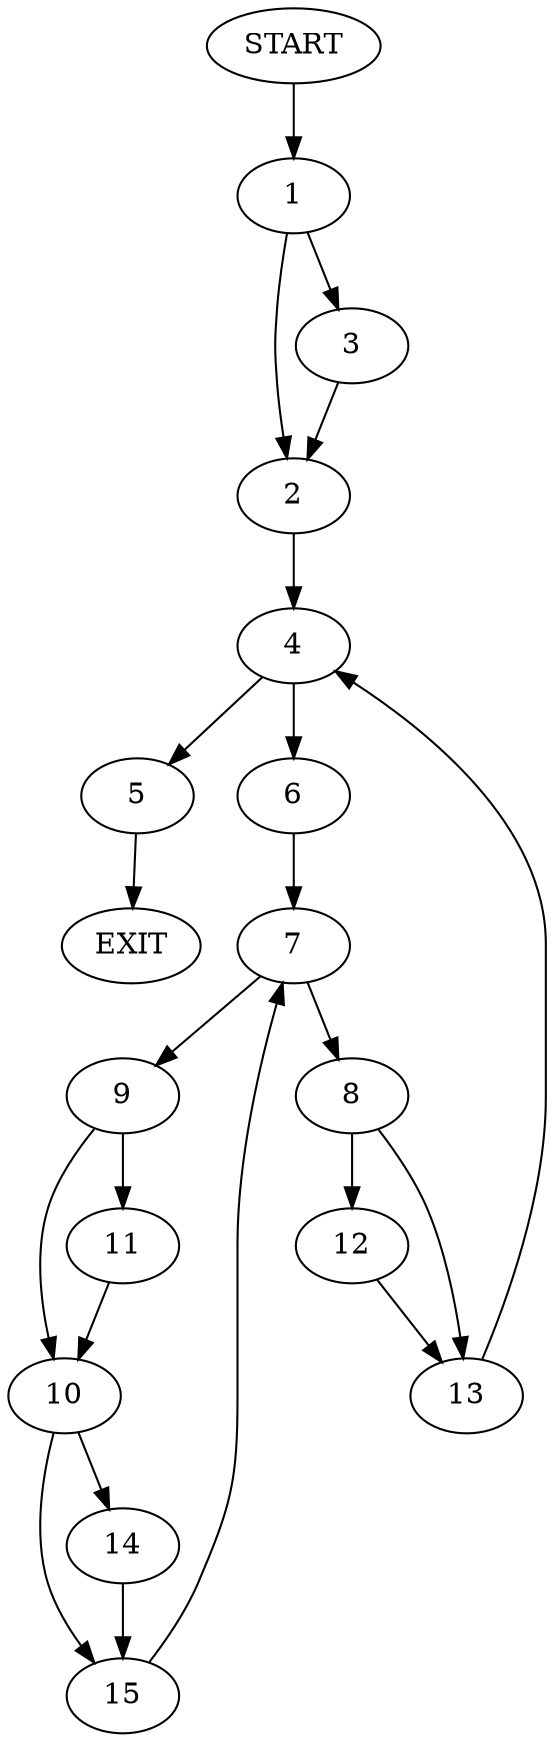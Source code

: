 digraph {
0 [label="START"]
16 [label="EXIT"]
0 -> 1
1 -> 2
1 -> 3
3 -> 2
2 -> 4
4 -> 5
4 -> 6
6 -> 7
5 -> 16
7 -> 8
7 -> 9
9 -> 10
9 -> 11
8 -> 12
8 -> 13
10 -> 14
10 -> 15
11 -> 10
15 -> 7
14 -> 15
13 -> 4
12 -> 13
}
